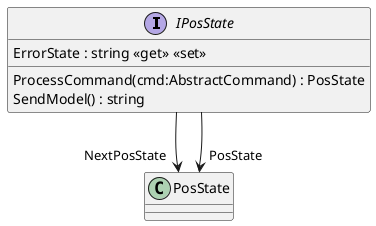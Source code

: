 @startuml
interface IPosState {
    ErrorState : string <<get>> <<set>>
    ProcessCommand(cmd:AbstractCommand) : PosState
    SendModel() : string
}
IPosState --> "NextPosState" PosState
IPosState --> "PosState" PosState
@enduml
